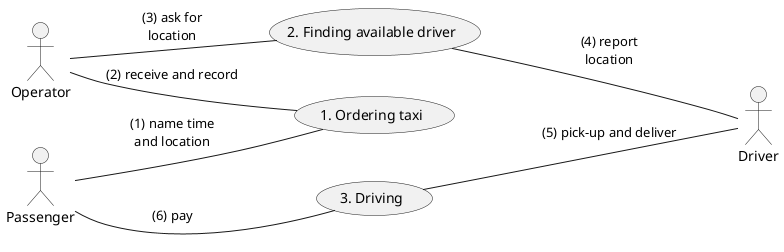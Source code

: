 @startuml


:Passenger:
:Driver:
:Operator:

left to right direction

  Passenger -- (1. Ordering taxi) : (1) name time\nand location
  Operator -- (1. Ordering taxi) : (2) receive and record
  Operator -- (2. Finding available driver) : (3) ask for\nlocation
  Driver -up-- (2. Finding available driver) : (4) report\nlocation
  Driver -up-- (3. Driving) : (5) pick-up and deliver
  Passenger -- (3. Driving) : (6) pay

@enduml